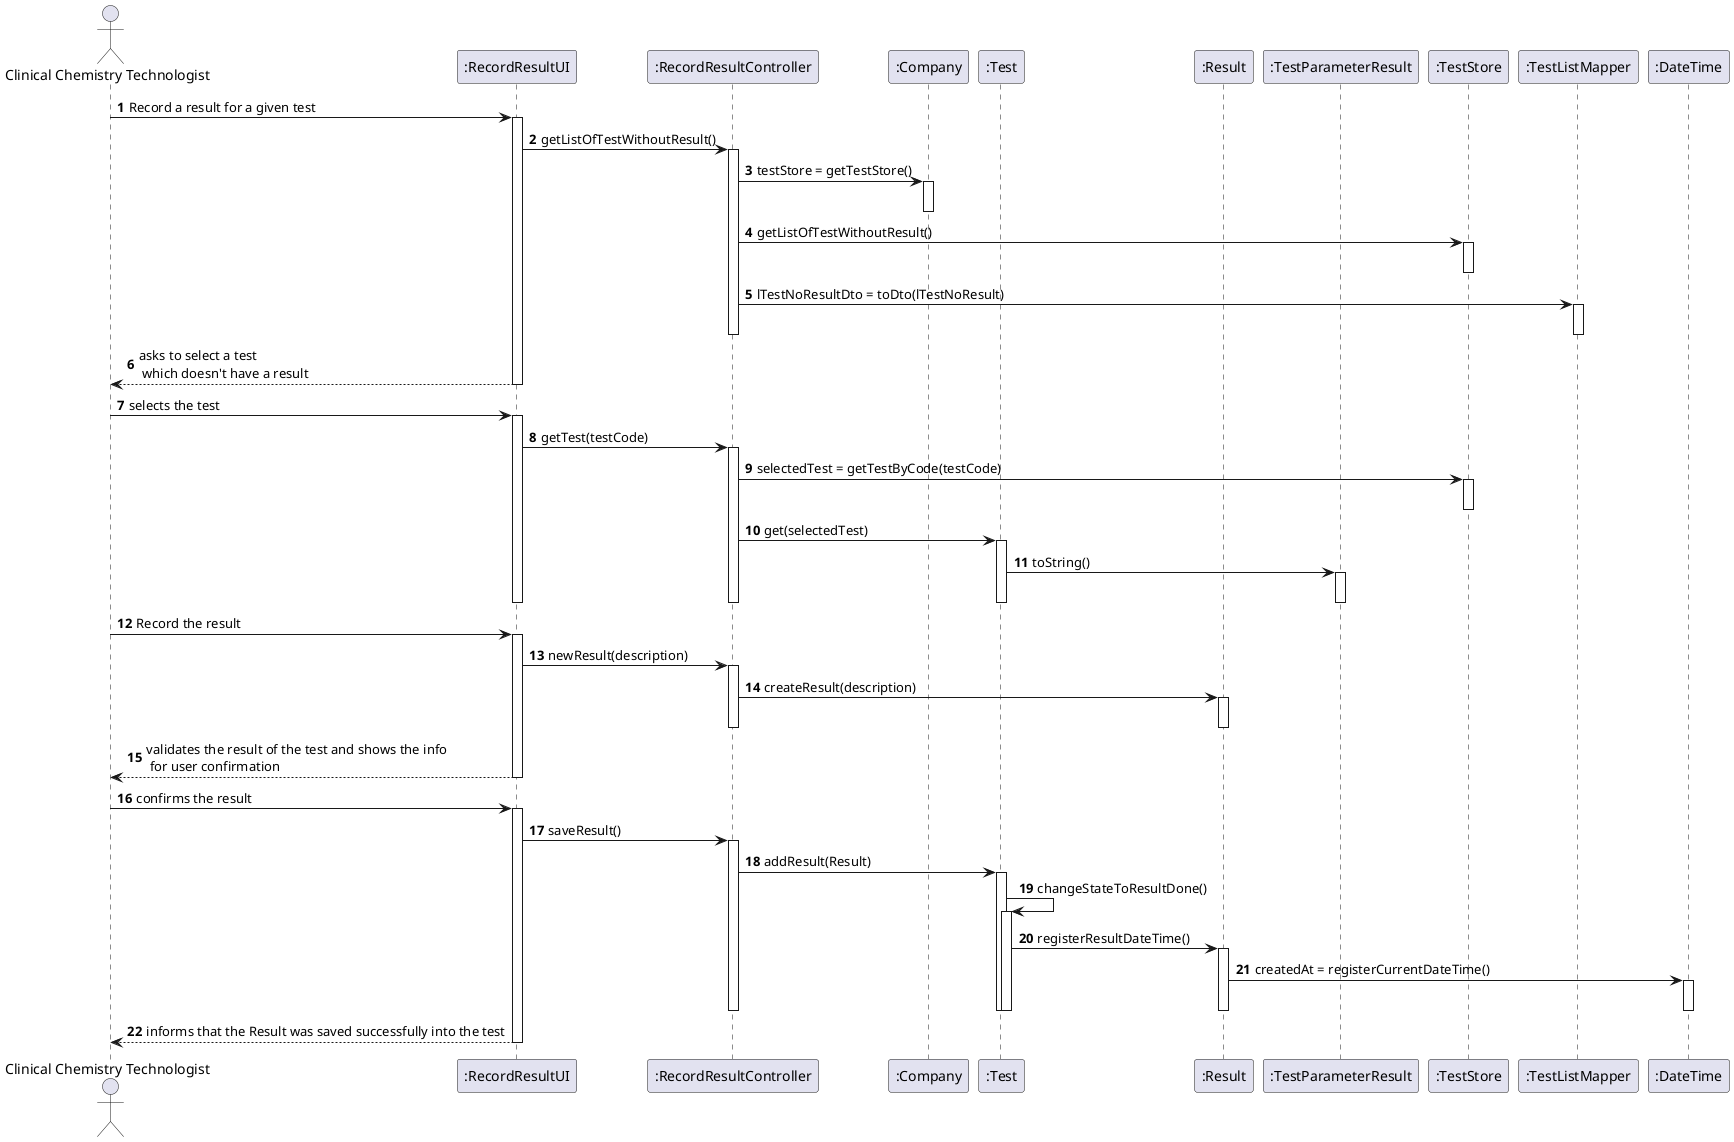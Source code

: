 @startuml
'https://plantuml.com/sequence-diagram

autonumber

actor "Clinical Chemistry Technologist" as CCT
participant ":RecordResultUI" as UI
participant ":RecordResultController" as CTRL
participant ":Company" as COMP
participant ":Test" as T
participant ":Result" as RPRT
participant ":TestParameterResult" as RSLT
participant ":TestStore" as TS
participant ":TestListMapper" as TLM
participant ":DateTime" as DT

CCT -> UI : Record a result for a given test
activate UI
UI -> CTRL :  getListOfTestWithoutResult()
    activate CTRL
        CTRL -> COMP : testStore = getTestStore()
        activate COMP
        deactivate COMP
        CTRL -> TS : getListOfTestWithoutResult()
        activate TS
        deactivate TS
        CTRL -> TLM : lTestNoResultDto = toDto(lTestNoResult)
        activate TLM
        deactivate TLM
    deactivate CTRL
UI --> CCT : asks to select a test \n which doesn't have a result
deactivate UI
CCT -> UI : selects the test
activate UI
UI -> CTRL : getTest(testCode)
    activate CTRL
        CTRL -> TS : selectedTest = getTestByCode(testCode)
        activate TS
        deactivate TS
        CTRL -> T : get(selectedTest)
        activate T
            T -> RSLT : toString()
            activate RSLT
            deactivate RSLT
        deactivate T
    deactivate CTRL
deactivate UI
CCT -> UI : Record the result
activate UI
UI -> CTRL : newResult(description)
    activate CTRL
        CTRL -> RPRT : createResult(description)
        activate RPRT
        deactivate RPRT
    deactivate CTRL
UI --> CCT : validates the result of the test and shows the info \n for user confirmation
deactivate UI
CCT -> UI : confirms the result
activate UI
UI -> CTRL : saveResult()
    activate CTRL
        CTRL -> T : addResult(Result)
        activate T
            T -> T : changeStateToResultDone()
            activate T
                T -> RPRT : registerResultDateTime()
                activate RPRT
                    RPRT -> DT : createdAt = registerCurrentDateTime()
                    activate DT
                    deactivate DT
                deactivate RPRT
            deactivate T
        deactivate T
    deactivate CTRL
UI --> CCT : informs that the Result was saved successfully into the test
deactivate UI

@enduml